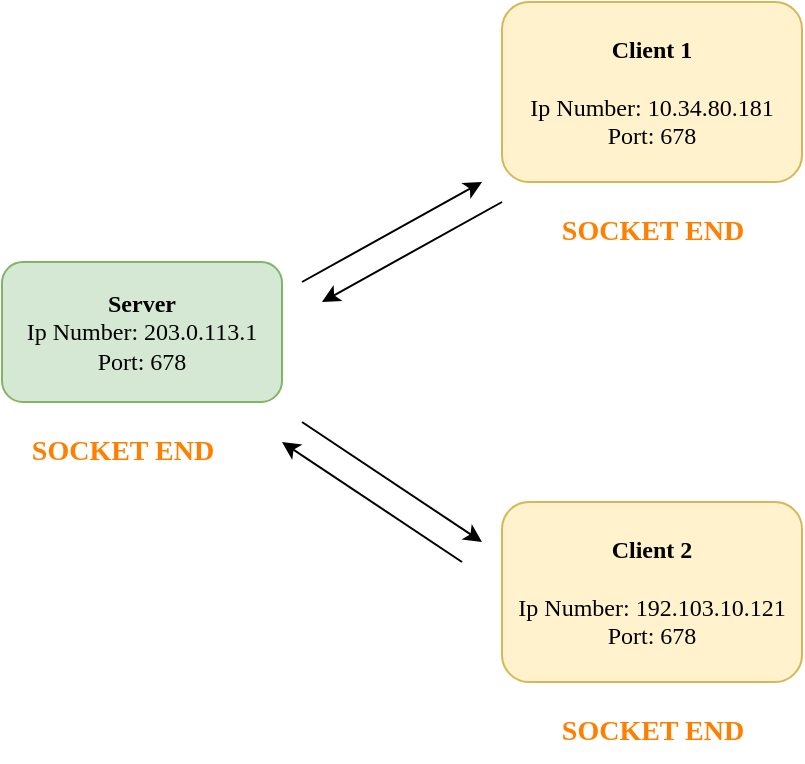 <mxfile version="20.3.6" type="github">
  <diagram id="6oUjA9D6RYRwFqdBIRCz" name="Sayfa -1">
    <mxGraphModel dx="862" dy="1619" grid="1" gridSize="10" guides="1" tooltips="1" connect="1" arrows="1" fold="1" page="1" pageScale="1" pageWidth="827" pageHeight="1169" math="0" shadow="0">
      <root>
        <mxCell id="0" />
        <mxCell id="1" parent="0" />
        <mxCell id="KzJaSiEUEcrQhtmxzuKy-2" value="&lt;b&gt;&lt;font face=&quot;Times New Roman&quot;&gt;Client 1&lt;br&gt;&lt;/font&gt;&lt;/b&gt;&lt;br&gt;&lt;font face=&quot;Times New Roman&quot;&gt;Ip Number: 10.34.80.181&lt;br&gt;Port: 678&lt;/font&gt;" style="rounded=1;whiteSpace=wrap;html=1;fillColor=#fff2cc;strokeColor=#d6b656;" vertex="1" parent="1">
          <mxGeometry x="360" y="-650" width="150" height="90" as="geometry" />
        </mxCell>
        <mxCell id="KzJaSiEUEcrQhtmxzuKy-4" value="&lt;b&gt;&lt;font face=&quot;Times New Roman&quot;&gt;Client 2&lt;br&gt;&lt;/font&gt;&lt;/b&gt;&lt;br&gt;&lt;font face=&quot;Times New Roman&quot;&gt;Ip Number: 192.103.10.121&lt;br&gt;Port: 678&lt;/font&gt;" style="rounded=1;whiteSpace=wrap;html=1;fillColor=#fff2cc;strokeColor=#d6b656;" vertex="1" parent="1">
          <mxGeometry x="360" y="-400" width="150" height="90" as="geometry" />
        </mxCell>
        <mxCell id="KzJaSiEUEcrQhtmxzuKy-5" value="&lt;b&gt;Server&lt;br&gt;&lt;/b&gt;Ip Number: 203.0.113.1&lt;br&gt;Port: 678&lt;b&gt;&lt;br&gt;&lt;/b&gt;" style="rounded=1;whiteSpace=wrap;html=1;fontFamily=Times New Roman;fillColor=#d5e8d4;strokeColor=#82b366;" vertex="1" parent="1">
          <mxGeometry x="110" y="-520" width="140" height="70" as="geometry" />
        </mxCell>
        <mxCell id="KzJaSiEUEcrQhtmxzuKy-7" value="" style="endArrow=classic;html=1;rounded=0;fontFamily=Times New Roman;" edge="1" parent="1">
          <mxGeometry width="50" height="50" relative="1" as="geometry">
            <mxPoint x="260" y="-510" as="sourcePoint" />
            <mxPoint x="350" y="-560" as="targetPoint" />
          </mxGeometry>
        </mxCell>
        <mxCell id="KzJaSiEUEcrQhtmxzuKy-8" value="" style="endArrow=classic;html=1;rounded=0;fontFamily=Times New Roman;" edge="1" parent="1">
          <mxGeometry width="50" height="50" relative="1" as="geometry">
            <mxPoint x="360" y="-550" as="sourcePoint" />
            <mxPoint x="270" y="-500" as="targetPoint" />
          </mxGeometry>
        </mxCell>
        <mxCell id="KzJaSiEUEcrQhtmxzuKy-9" value="" style="endArrow=classic;html=1;rounded=0;fontFamily=Times New Roman;" edge="1" parent="1">
          <mxGeometry width="50" height="50" relative="1" as="geometry">
            <mxPoint x="260" y="-440" as="sourcePoint" />
            <mxPoint x="350" y="-380" as="targetPoint" />
          </mxGeometry>
        </mxCell>
        <mxCell id="KzJaSiEUEcrQhtmxzuKy-10" value="" style="endArrow=classic;html=1;rounded=0;fontFamily=Times New Roman;" edge="1" parent="1">
          <mxGeometry width="50" height="50" relative="1" as="geometry">
            <mxPoint x="340" y="-370" as="sourcePoint" />
            <mxPoint x="250" y="-430" as="targetPoint" />
          </mxGeometry>
        </mxCell>
        <mxCell id="KzJaSiEUEcrQhtmxzuKy-11" value="&lt;b&gt;&lt;font style=&quot;font-size: 14px;&quot; color=&quot;#ff8000&quot;&gt;SOCKET END&lt;/font&gt;&lt;/b&gt;" style="text;html=1;align=center;verticalAlign=middle;resizable=0;points=[];autosize=1;strokeColor=none;fillColor=none;fontFamily=Times New Roman;" vertex="1" parent="1">
          <mxGeometry x="115" y="-440" width="110" height="30" as="geometry" />
        </mxCell>
        <mxCell id="KzJaSiEUEcrQhtmxzuKy-12" value="&lt;b&gt;&lt;font style=&quot;font-size: 14px;&quot; color=&quot;#ff8000&quot;&gt;SOCKET END&lt;/font&gt;&lt;/b&gt;" style="text;html=1;align=center;verticalAlign=middle;resizable=0;points=[];autosize=1;strokeColor=none;fillColor=none;fontFamily=Times New Roman;" vertex="1" parent="1">
          <mxGeometry x="380" y="-550" width="110" height="30" as="geometry" />
        </mxCell>
        <mxCell id="KzJaSiEUEcrQhtmxzuKy-13" value="&lt;b&gt;&lt;font style=&quot;font-size: 14px;&quot; color=&quot;#ff8000&quot;&gt;SOCKET END&lt;/font&gt;&lt;/b&gt;" style="text;html=1;align=center;verticalAlign=middle;resizable=0;points=[];autosize=1;strokeColor=none;fillColor=none;fontFamily=Times New Roman;" vertex="1" parent="1">
          <mxGeometry x="380" y="-300" width="110" height="30" as="geometry" />
        </mxCell>
      </root>
    </mxGraphModel>
  </diagram>
</mxfile>
